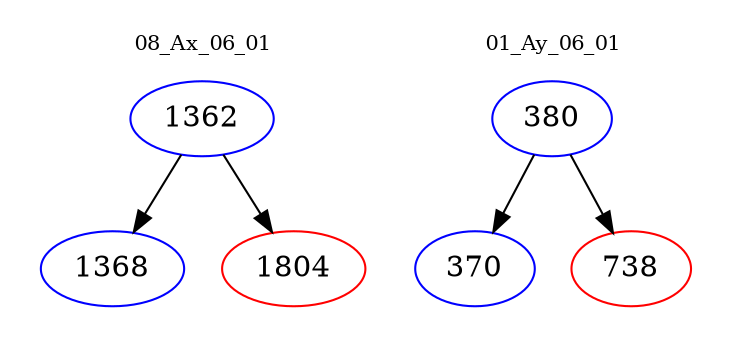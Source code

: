 digraph{
subgraph cluster_0 {
color = white
label = "08_Ax_06_01";
fontsize=10;
T0_1362 [label="1362", color="blue"]
T0_1362 -> T0_1368 [color="black"]
T0_1368 [label="1368", color="blue"]
T0_1362 -> T0_1804 [color="black"]
T0_1804 [label="1804", color="red"]
}
subgraph cluster_1 {
color = white
label = "01_Ay_06_01";
fontsize=10;
T1_380 [label="380", color="blue"]
T1_380 -> T1_370 [color="black"]
T1_370 [label="370", color="blue"]
T1_380 -> T1_738 [color="black"]
T1_738 [label="738", color="red"]
}
}
